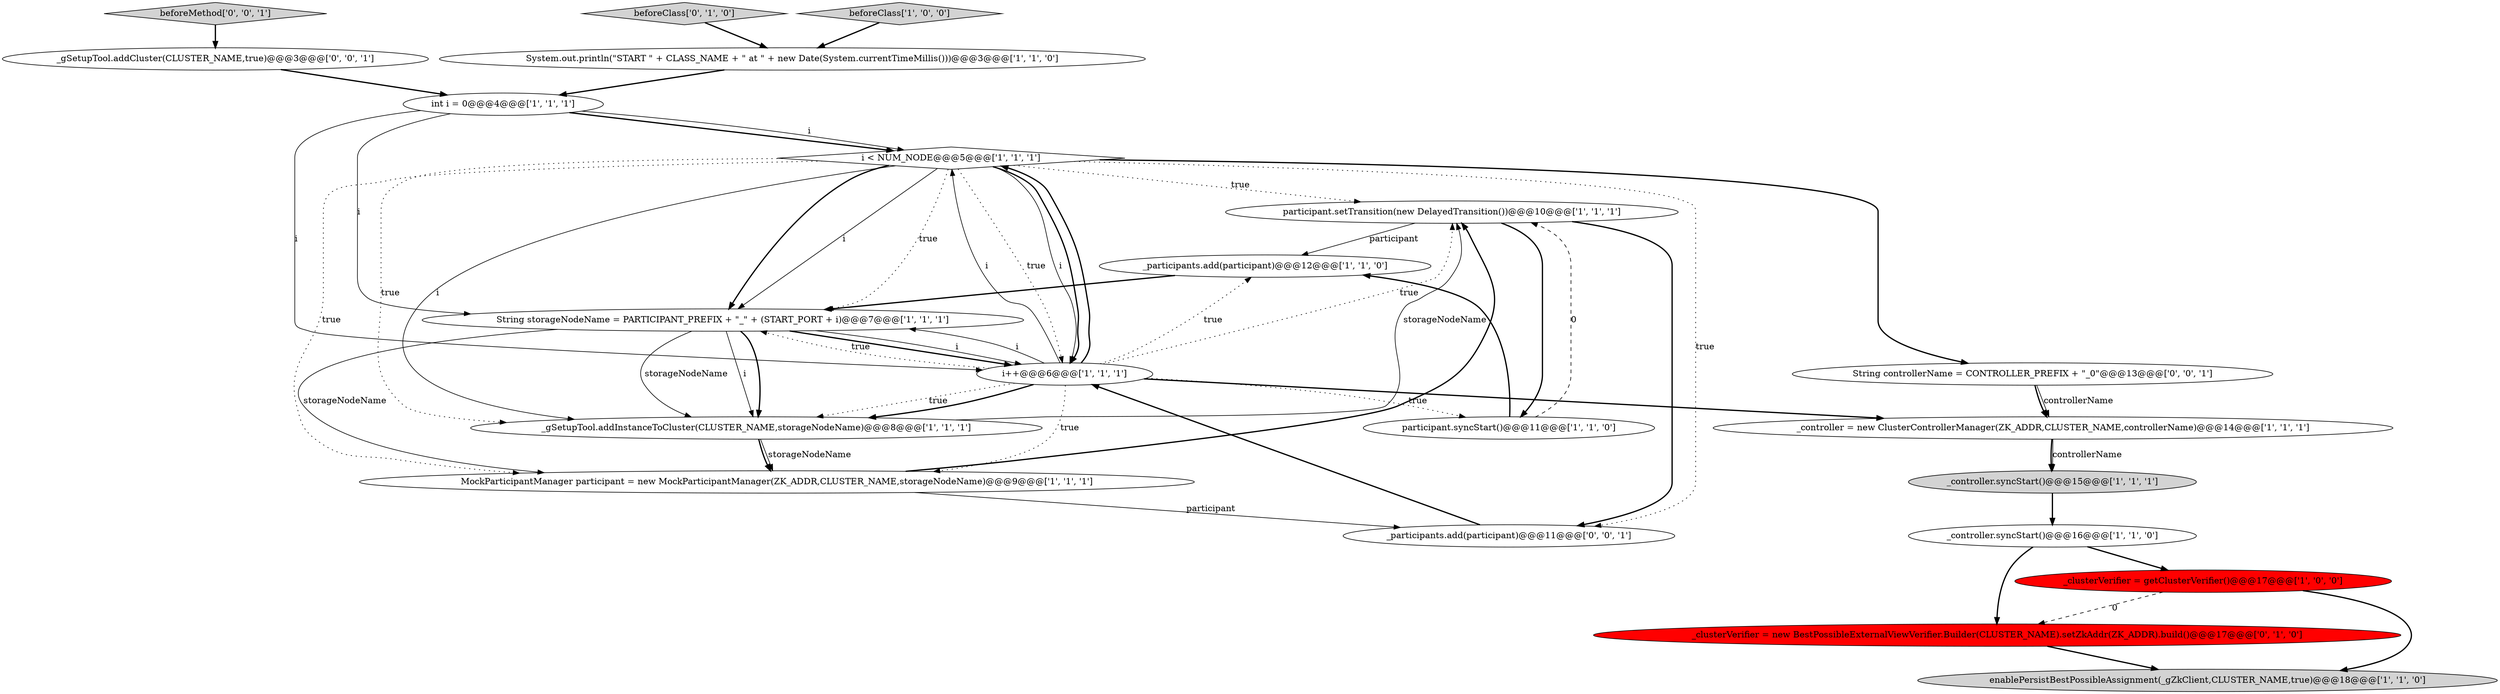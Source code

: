 digraph {
2 [style = filled, label = "enablePersistBestPossibleAssignment(_gZkClient,CLUSTER_NAME,true)@@@18@@@['1', '1', '0']", fillcolor = lightgray, shape = ellipse image = "AAA0AAABBB1BBB"];
11 [style = filled, label = "_participants.add(participant)@@@12@@@['1', '1', '0']", fillcolor = white, shape = ellipse image = "AAA0AAABBB1BBB"];
16 [style = filled, label = "_clusterVerifier = new BestPossibleExternalViewVerifier.Builder(CLUSTER_NAME).setZkAddr(ZK_ADDR).build()@@@17@@@['0', '1', '0']", fillcolor = red, shape = ellipse image = "AAA1AAABBB2BBB"];
12 [style = filled, label = "i < NUM_NODE@@@5@@@['1', '1', '1']", fillcolor = white, shape = diamond image = "AAA0AAABBB1BBB"];
4 [style = filled, label = "participant.setTransition(new DelayedTransition())@@@10@@@['1', '1', '1']", fillcolor = white, shape = ellipse image = "AAA0AAABBB1BBB"];
15 [style = filled, label = "_clusterVerifier = getClusterVerifier()@@@17@@@['1', '0', '0']", fillcolor = red, shape = ellipse image = "AAA1AAABBB1BBB"];
20 [style = filled, label = "String controllerName = CONTROLLER_PREFIX + \"_0\"@@@13@@@['0', '0', '1']", fillcolor = white, shape = ellipse image = "AAA0AAABBB3BBB"];
18 [style = filled, label = "_gSetupTool.addCluster(CLUSTER_NAME,true)@@@3@@@['0', '0', '1']", fillcolor = white, shape = ellipse image = "AAA0AAABBB3BBB"];
14 [style = filled, label = "_controller.syncStart()@@@15@@@['1', '1', '1']", fillcolor = lightgray, shape = ellipse image = "AAA0AAABBB1BBB"];
6 [style = filled, label = "beforeClass['1', '0', '0']", fillcolor = lightgray, shape = diamond image = "AAA0AAABBB1BBB"];
8 [style = filled, label = "_controller.syncStart()@@@16@@@['1', '1', '0']", fillcolor = white, shape = ellipse image = "AAA0AAABBB1BBB"];
0 [style = filled, label = "i++@@@6@@@['1', '1', '1']", fillcolor = white, shape = ellipse image = "AAA0AAABBB1BBB"];
3 [style = filled, label = "System.out.println(\"START \" + CLASS_NAME + \" at \" + new Date(System.currentTimeMillis()))@@@3@@@['1', '1', '0']", fillcolor = white, shape = ellipse image = "AAA0AAABBB1BBB"];
21 [style = filled, label = "_participants.add(participant)@@@11@@@['0', '0', '1']", fillcolor = white, shape = ellipse image = "AAA0AAABBB3BBB"];
1 [style = filled, label = "String storageNodeName = PARTICIPANT_PREFIX + \"_\" + (START_PORT + i)@@@7@@@['1', '1', '1']", fillcolor = white, shape = ellipse image = "AAA0AAABBB1BBB"];
17 [style = filled, label = "beforeClass['0', '1', '0']", fillcolor = lightgray, shape = diamond image = "AAA0AAABBB2BBB"];
19 [style = filled, label = "beforeMethod['0', '0', '1']", fillcolor = lightgray, shape = diamond image = "AAA0AAABBB3BBB"];
9 [style = filled, label = "int i = 0@@@4@@@['1', '1', '1']", fillcolor = white, shape = ellipse image = "AAA0AAABBB1BBB"];
7 [style = filled, label = "participant.syncStart()@@@11@@@['1', '1', '0']", fillcolor = white, shape = ellipse image = "AAA0AAABBB1BBB"];
13 [style = filled, label = "_gSetupTool.addInstanceToCluster(CLUSTER_NAME,storageNodeName)@@@8@@@['1', '1', '1']", fillcolor = white, shape = ellipse image = "AAA0AAABBB1BBB"];
10 [style = filled, label = "_controller = new ClusterControllerManager(ZK_ADDR,CLUSTER_NAME,controllerName)@@@14@@@['1', '1', '1']", fillcolor = white, shape = ellipse image = "AAA0AAABBB1BBB"];
5 [style = filled, label = "MockParticipantManager participant = new MockParticipantManager(ZK_ADDR,CLUSTER_NAME,storageNodeName)@@@9@@@['1', '1', '1']", fillcolor = white, shape = ellipse image = "AAA0AAABBB1BBB"];
9->0 [style = solid, label="i"];
4->11 [style = solid, label="participant"];
6->3 [style = bold, label=""];
8->16 [style = bold, label=""];
15->2 [style = bold, label=""];
19->18 [style = bold, label=""];
7->11 [style = bold, label=""];
15->16 [style = dashed, label="0"];
0->5 [style = dotted, label="true"];
8->15 [style = bold, label=""];
0->13 [style = dotted, label="true"];
0->13 [style = bold, label=""];
21->0 [style = bold, label=""];
12->0 [style = solid, label="i"];
10->14 [style = bold, label=""];
11->1 [style = bold, label=""];
0->12 [style = solid, label="i"];
0->1 [style = solid, label="i"];
5->21 [style = solid, label="participant"];
0->12 [style = bold, label=""];
1->5 [style = solid, label="storageNodeName"];
0->4 [style = dotted, label="true"];
7->4 [style = dashed, label="0"];
4->21 [style = bold, label=""];
12->20 [style = bold, label=""];
12->1 [style = dotted, label="true"];
1->0 [style = bold, label=""];
16->2 [style = bold, label=""];
9->1 [style = solid, label="i"];
12->1 [style = bold, label=""];
12->0 [style = bold, label=""];
1->13 [style = bold, label=""];
12->21 [style = dotted, label="true"];
4->7 [style = bold, label=""];
13->5 [style = solid, label="storageNodeName"];
20->10 [style = bold, label=""];
3->9 [style = bold, label=""];
1->0 [style = solid, label="i"];
0->10 [style = bold, label=""];
10->14 [style = solid, label="controllerName"];
12->13 [style = dotted, label="true"];
12->5 [style = dotted, label="true"];
5->4 [style = bold, label=""];
12->13 [style = solid, label="i"];
12->1 [style = solid, label="i"];
18->9 [style = bold, label=""];
17->3 [style = bold, label=""];
13->5 [style = bold, label=""];
12->0 [style = dotted, label="true"];
14->8 [style = bold, label=""];
12->4 [style = dotted, label="true"];
9->12 [style = bold, label=""];
20->10 [style = solid, label="controllerName"];
1->13 [style = solid, label="storageNodeName"];
0->11 [style = dotted, label="true"];
13->4 [style = solid, label="storageNodeName"];
1->13 [style = solid, label="i"];
9->12 [style = solid, label="i"];
0->7 [style = dotted, label="true"];
0->1 [style = dotted, label="true"];
}
